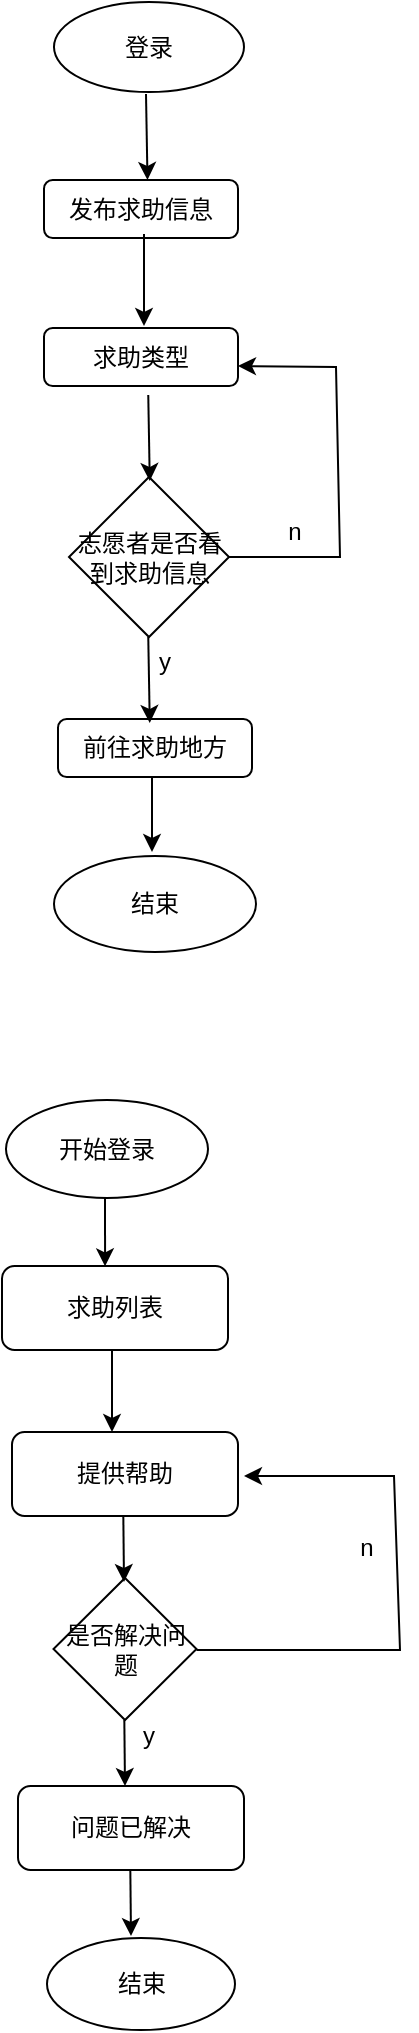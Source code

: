 <mxfile version="24.0.7" type="github">
  <diagram name="第 1 页" id="BZcq87guum1S3lE4gvxU">
    <mxGraphModel dx="1235" dy="633" grid="0" gridSize="10" guides="1" tooltips="1" connect="1" arrows="1" fold="1" page="1" pageScale="1" pageWidth="827" pageHeight="1169" math="0" shadow="0">
      <root>
        <mxCell id="0" />
        <mxCell id="1" parent="0" />
        <mxCell id="TrBIN7piPavdMXaeN3Ud-1" value="登录" style="ellipse;whiteSpace=wrap;html=1;" vertex="1" parent="1">
          <mxGeometry x="327" y="54" width="95" height="45" as="geometry" />
        </mxCell>
        <mxCell id="TrBIN7piPavdMXaeN3Ud-2" value="发布求助信息" style="rounded=1;whiteSpace=wrap;html=1;" vertex="1" parent="1">
          <mxGeometry x="322" y="143" width="97" height="29" as="geometry" />
        </mxCell>
        <mxCell id="TrBIN7piPavdMXaeN3Ud-3" value="志愿者是否看到求助信息" style="rhombus;whiteSpace=wrap;html=1;" vertex="1" parent="1">
          <mxGeometry x="334.5" y="291.5" width="80" height="80" as="geometry" />
        </mxCell>
        <mxCell id="TrBIN7piPavdMXaeN3Ud-4" value="前往求助地方" style="rounded=1;whiteSpace=wrap;html=1;" vertex="1" parent="1">
          <mxGeometry x="329" y="412.5" width="97" height="29" as="geometry" />
        </mxCell>
        <mxCell id="TrBIN7piPavdMXaeN3Ud-6" value="" style="endArrow=classic;html=1;rounded=0;entryX=0.5;entryY=0;entryDx=0;entryDy=0;" edge="1" parent="1">
          <mxGeometry width="50" height="50" relative="1" as="geometry">
            <mxPoint x="373" y="100" as="sourcePoint" />
            <mxPoint x="373.75" y="143" as="targetPoint" />
          </mxGeometry>
        </mxCell>
        <mxCell id="TrBIN7piPavdMXaeN3Ud-8" value="" style="endArrow=classic;html=1;rounded=0;entryX=0.5;entryY=0;entryDx=0;entryDy=0;" edge="1" parent="1">
          <mxGeometry width="50" height="50" relative="1" as="geometry">
            <mxPoint x="374.13" y="250.5" as="sourcePoint" />
            <mxPoint x="374.88" y="293.5" as="targetPoint" />
          </mxGeometry>
        </mxCell>
        <mxCell id="TrBIN7piPavdMXaeN3Ud-9" value="" style="endArrow=classic;html=1;rounded=0;entryX=0.5;entryY=0;entryDx=0;entryDy=0;" edge="1" parent="1">
          <mxGeometry width="50" height="50" relative="1" as="geometry">
            <mxPoint x="374.13" y="371.5" as="sourcePoint" />
            <mxPoint x="374.88" y="414.5" as="targetPoint" />
          </mxGeometry>
        </mxCell>
        <mxCell id="TrBIN7piPavdMXaeN3Ud-10" value="" style="endArrow=classic;html=1;rounded=0;entryX=1;entryY=0.5;entryDx=0;entryDy=0;" edge="1" parent="1">
          <mxGeometry width="50" height="50" relative="1" as="geometry">
            <mxPoint x="414.5" y="331.5" as="sourcePoint" />
            <mxPoint x="419" y="236" as="targetPoint" />
            <Array as="points">
              <mxPoint x="470" y="331.5" />
              <mxPoint x="468" y="236.5" />
            </Array>
          </mxGeometry>
        </mxCell>
        <mxCell id="TrBIN7piPavdMXaeN3Ud-11" value="y" style="text;html=1;align=center;verticalAlign=middle;resizable=0;points=[];autosize=1;strokeColor=none;fillColor=none;" vertex="1" parent="1">
          <mxGeometry x="369.5" y="370.5" width="24" height="26" as="geometry" />
        </mxCell>
        <mxCell id="TrBIN7piPavdMXaeN3Ud-12" value="n" style="text;html=1;align=center;verticalAlign=middle;resizable=0;points=[];autosize=1;strokeColor=none;fillColor=none;" vertex="1" parent="1">
          <mxGeometry x="434.5" y="305.5" width="24" height="26" as="geometry" />
        </mxCell>
        <mxCell id="TrBIN7piPavdMXaeN3Ud-17" value="求助类型" style="rounded=1;whiteSpace=wrap;html=1;" vertex="1" parent="1">
          <mxGeometry x="322" y="217" width="97" height="29" as="geometry" />
        </mxCell>
        <mxCell id="TrBIN7piPavdMXaeN3Ud-20" value="" style="endArrow=classic;html=1;rounded=0;" edge="1" parent="1">
          <mxGeometry width="50" height="50" relative="1" as="geometry">
            <mxPoint x="372" y="170" as="sourcePoint" />
            <mxPoint x="372" y="216" as="targetPoint" />
          </mxGeometry>
        </mxCell>
        <mxCell id="TrBIN7piPavdMXaeN3Ud-22" value="结束" style="ellipse;whiteSpace=wrap;html=1;" vertex="1" parent="1">
          <mxGeometry x="327" y="481" width="101" height="48" as="geometry" />
        </mxCell>
        <mxCell id="TrBIN7piPavdMXaeN3Ud-23" value="" style="endArrow=classic;html=1;rounded=0;" edge="1" parent="1">
          <mxGeometry width="50" height="50" relative="1" as="geometry">
            <mxPoint x="376" y="441.5" as="sourcePoint" />
            <mxPoint x="376" y="479" as="targetPoint" />
          </mxGeometry>
        </mxCell>
        <mxCell id="TrBIN7piPavdMXaeN3Ud-24" value="开始登录" style="ellipse;whiteSpace=wrap;html=1;" vertex="1" parent="1">
          <mxGeometry x="303" y="603" width="101" height="49" as="geometry" />
        </mxCell>
        <mxCell id="TrBIN7piPavdMXaeN3Ud-25" value="求助列表" style="rounded=1;whiteSpace=wrap;html=1;" vertex="1" parent="1">
          <mxGeometry x="301" y="686" width="113" height="42" as="geometry" />
        </mxCell>
        <mxCell id="TrBIN7piPavdMXaeN3Ud-26" value="" style="endArrow=classic;html=1;rounded=0;entryX=0.456;entryY=0.004;entryDx=0;entryDy=0;entryPerimeter=0;" edge="1" parent="1" target="TrBIN7piPavdMXaeN3Ud-25">
          <mxGeometry width="50" height="50" relative="1" as="geometry">
            <mxPoint x="352.5" y="652" as="sourcePoint" />
            <mxPoint x="353" y="681" as="targetPoint" />
          </mxGeometry>
        </mxCell>
        <mxCell id="TrBIN7piPavdMXaeN3Ud-27" value="" style="endArrow=classic;html=1;rounded=0;" edge="1" parent="1">
          <mxGeometry width="50" height="50" relative="1" as="geometry">
            <mxPoint x="356" y="728" as="sourcePoint" />
            <mxPoint x="356" y="769" as="targetPoint" />
          </mxGeometry>
        </mxCell>
        <mxCell id="TrBIN7piPavdMXaeN3Ud-28" value="提供帮助" style="rounded=1;whiteSpace=wrap;html=1;" vertex="1" parent="1">
          <mxGeometry x="306" y="769" width="113" height="42" as="geometry" />
        </mxCell>
        <mxCell id="TrBIN7piPavdMXaeN3Ud-29" value="是否解决问题" style="rhombus;whiteSpace=wrap;html=1;" vertex="1" parent="1">
          <mxGeometry x="326.75" y="842" width="71.5" height="71" as="geometry" />
        </mxCell>
        <mxCell id="TrBIN7piPavdMXaeN3Ud-30" value="" style="endArrow=classic;html=1;rounded=0;" edge="1" parent="1">
          <mxGeometry width="50" height="50" relative="1" as="geometry">
            <mxPoint x="361.66" y="811" as="sourcePoint" />
            <mxPoint x="362" y="844" as="targetPoint" />
          </mxGeometry>
        </mxCell>
        <mxCell id="TrBIN7piPavdMXaeN3Ud-31" value="" style="endArrow=classic;html=1;rounded=0;" edge="1" parent="1">
          <mxGeometry width="50" height="50" relative="1" as="geometry">
            <mxPoint x="362.16" y="913" as="sourcePoint" />
            <mxPoint x="362.5" y="946" as="targetPoint" />
          </mxGeometry>
        </mxCell>
        <mxCell id="TrBIN7piPavdMXaeN3Ud-32" value="问题已解决" style="rounded=1;whiteSpace=wrap;html=1;" vertex="1" parent="1">
          <mxGeometry x="309" y="946" width="113" height="42" as="geometry" />
        </mxCell>
        <mxCell id="TrBIN7piPavdMXaeN3Ud-33" value="y" style="text;html=1;align=center;verticalAlign=middle;resizable=0;points=[];autosize=1;strokeColor=none;fillColor=none;" vertex="1" parent="1">
          <mxGeometry x="361.5" y="908" width="24" height="26" as="geometry" />
        </mxCell>
        <mxCell id="TrBIN7piPavdMXaeN3Ud-34" value="" style="endArrow=classic;html=1;rounded=0;" edge="1" parent="1">
          <mxGeometry width="50" height="50" relative="1" as="geometry">
            <mxPoint x="365.16" y="988" as="sourcePoint" />
            <mxPoint x="365.5" y="1021" as="targetPoint" />
          </mxGeometry>
        </mxCell>
        <mxCell id="TrBIN7piPavdMXaeN3Ud-35" value="结束" style="ellipse;whiteSpace=wrap;html=1;" vertex="1" parent="1">
          <mxGeometry x="323.5" y="1022" width="94" height="46" as="geometry" />
        </mxCell>
        <mxCell id="TrBIN7piPavdMXaeN3Ud-36" value="" style="endArrow=classic;html=1;rounded=0;" edge="1" parent="1">
          <mxGeometry width="50" height="50" relative="1" as="geometry">
            <mxPoint x="398.25" y="878" as="sourcePoint" />
            <mxPoint x="422" y="791" as="targetPoint" />
            <Array as="points">
              <mxPoint x="500" y="878" />
              <mxPoint x="497" y="791" />
            </Array>
          </mxGeometry>
        </mxCell>
        <mxCell id="TrBIN7piPavdMXaeN3Ud-37" value="n" style="text;html=1;align=center;verticalAlign=middle;resizable=0;points=[];autosize=1;strokeColor=none;fillColor=none;" vertex="1" parent="1">
          <mxGeometry x="470.5" y="814" width="24" height="26" as="geometry" />
        </mxCell>
      </root>
    </mxGraphModel>
  </diagram>
</mxfile>
